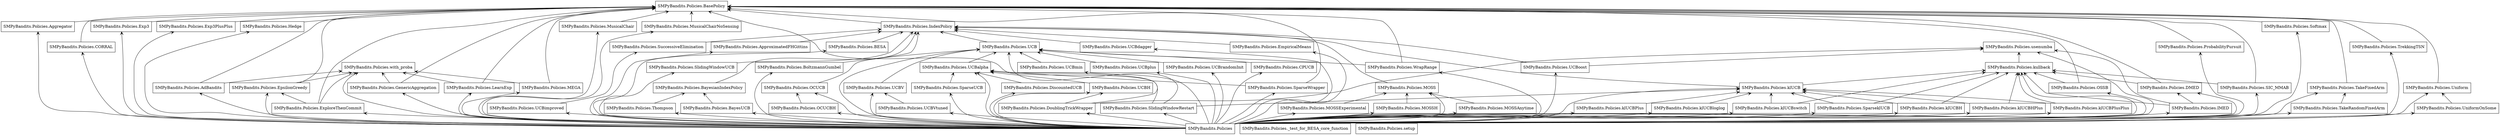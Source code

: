 digraph "packages_SMPyBandits.Policies" {
charset="utf-8"
rankdir=BT
"0" [label="SMPyBandits.Policies", shape="box"];
"1" [label="SMPyBandits.Policies.AdBandits", shape="box"];
"2" [label="SMPyBandits.Policies.Aggregator", shape="box"];
"3" [label="SMPyBandits.Policies.ApproximatedFHGittins", shape="box"];
"4" [label="SMPyBandits.Policies.BESA", shape="box"];
"5" [label="SMPyBandits.Policies.BasePolicy", shape="box"];
"6" [label="SMPyBandits.Policies.BayesUCB", shape="box"];
"7" [label="SMPyBandits.Policies.BayesianIndexPolicy", shape="box"];
"8" [label="SMPyBandits.Policies.BoltzmannGumbel", shape="box"];
"9" [label="SMPyBandits.Policies.CORRAL", shape="box"];
"10" [label="SMPyBandits.Policies.CPUCB", shape="box"];
"11" [label="SMPyBandits.Policies.DMED", shape="box"];
"12" [label="SMPyBandits.Policies.DiscountedUCB", shape="box"];
"13" [label="SMPyBandits.Policies.DoublingTrickWrapper", shape="box"];
"14" [label="SMPyBandits.Policies.EmpiricalMeans", shape="box"];
"15" [label="SMPyBandits.Policies.EpsilonGreedy", shape="box"];
"16" [label="SMPyBandits.Policies.Exp3", shape="box"];
"17" [label="SMPyBandits.Policies.Exp3PlusPlus", shape="box"];
"18" [label="SMPyBandits.Policies.ExploreThenCommit", shape="box"];
"19" [label="SMPyBandits.Policies.GenericAggregation", shape="box"];
"20" [label="SMPyBandits.Policies.Hedge", shape="box"];
"21" [label="SMPyBandits.Policies.IMED", shape="box"];
"22" [label="SMPyBandits.Policies.IndexPolicy", shape="box"];
"23" [label="SMPyBandits.Policies.LearnExp", shape="box"];
"24" [label="SMPyBandits.Policies.MEGA", shape="box"];
"25" [label="SMPyBandits.Policies.MOSS", shape="box"];
"26" [label="SMPyBandits.Policies.MOSSAnytime", shape="box"];
"27" [label="SMPyBandits.Policies.MOSSExperimental", shape="box"];
"28" [label="SMPyBandits.Policies.MOSSH", shape="box"];
"29" [label="SMPyBandits.Policies.MusicalChair", shape="box"];
"30" [label="SMPyBandits.Policies.MusicalChairNoSensing", shape="box"];
"31" [label="SMPyBandits.Policies.OCUCB", shape="box"];
"32" [label="SMPyBandits.Policies.OCUCBH", shape="box"];
"33" [label="SMPyBandits.Policies.OSSB", shape="box"];
"34" [label="SMPyBandits.Policies.ProbabilityPursuit", shape="box"];
"35" [label="SMPyBandits.Policies.SIC_MMAB", shape="box"];
"36" [label="SMPyBandits.Policies.SlidingWindowRestart", shape="box"];
"37" [label="SMPyBandits.Policies.SlidingWindowUCB", shape="box"];
"38" [label="SMPyBandits.Policies.Softmax", shape="box"];
"39" [label="SMPyBandits.Policies.SparseUCB", shape="box"];
"40" [label="SMPyBandits.Policies.SparseWrapper", shape="box"];
"41" [label="SMPyBandits.Policies.SparseklUCB", shape="box"];
"42" [label="SMPyBandits.Policies.SuccessiveElimination", shape="box"];
"43" [label="SMPyBandits.Policies.TakeFixedArm", shape="box"];
"44" [label="SMPyBandits.Policies.TakeRandomFixedArm", shape="box"];
"45" [label="SMPyBandits.Policies.Thompson", shape="box"];
"46" [label="SMPyBandits.Policies.TrekkingTSN", shape="box"];
"47" [label="SMPyBandits.Policies.UCB", shape="box"];
"48" [label="SMPyBandits.Policies.UCBH", shape="box"];
"49" [label="SMPyBandits.Policies.UCBV", shape="box"];
"50" [label="SMPyBandits.Policies.UCBVtuned", shape="box"];
"51" [label="SMPyBandits.Policies.UCBalpha", shape="box"];
"52" [label="SMPyBandits.Policies.UCBdagger", shape="box"];
"53" [label="SMPyBandits.Policies.UCBimproved", shape="box"];
"54" [label="SMPyBandits.Policies.UCBmin", shape="box"];
"55" [label="SMPyBandits.Policies.UCBoost", shape="box"];
"56" [label="SMPyBandits.Policies.UCBplus", shape="box"];
"57" [label="SMPyBandits.Policies.UCBrandomInit", shape="box"];
"58" [label="SMPyBandits.Policies.Uniform", shape="box"];
"59" [label="SMPyBandits.Policies.UniformOnSome", shape="box"];
"60" [label="SMPyBandits.Policies.WrapRange", shape="box"];
"61" [label="SMPyBandits.Policies._test_for_BESA_core_function", shape="box"];
"62" [label="SMPyBandits.Policies.klUCB", shape="box"];
"63" [label="SMPyBandits.Policies.klUCBH", shape="box"];
"64" [label="SMPyBandits.Policies.klUCBHPlus", shape="box"];
"65" [label="SMPyBandits.Policies.klUCBPlus", shape="box"];
"66" [label="SMPyBandits.Policies.klUCBPlusPlus", shape="box"];
"67" [label="SMPyBandits.Policies.klUCBloglog", shape="box"];
"68" [label="SMPyBandits.Policies.klUCBswitch", shape="box"];
"69" [label="SMPyBandits.Policies.kullback", shape="box"];
"70" [label="SMPyBandits.Policies.setup", shape="box"];
"71" [label="SMPyBandits.Policies.usenumba", shape="box"];
"72" [label="SMPyBandits.Policies.with_proba", shape="box"];
"0" -> "1" [arrowhead="open", arrowtail="none"];
"0" -> "2" [arrowhead="open", arrowtail="none"];
"0" -> "3" [arrowhead="open", arrowtail="none"];
"0" -> "4" [arrowhead="open", arrowtail="none"];
"0" -> "6" [arrowhead="open", arrowtail="none"];
"0" -> "8" [arrowhead="open", arrowtail="none"];
"0" -> "9" [arrowhead="open", arrowtail="none"];
"0" -> "10" [arrowhead="open", arrowtail="none"];
"0" -> "11" [arrowhead="open", arrowtail="none"];
"0" -> "12" [arrowhead="open", arrowtail="none"];
"0" -> "13" [arrowhead="open", arrowtail="none"];
"0" -> "14" [arrowhead="open", arrowtail="none"];
"0" -> "15" [arrowhead="open", arrowtail="none"];
"0" -> "16" [arrowhead="open", arrowtail="none"];
"0" -> "17" [arrowhead="open", arrowtail="none"];
"0" -> "18" [arrowhead="open", arrowtail="none"];
"0" -> "19" [arrowhead="open", arrowtail="none"];
"0" -> "20" [arrowhead="open", arrowtail="none"];
"0" -> "21" [arrowhead="open", arrowtail="none"];
"0" -> "23" [arrowhead="open", arrowtail="none"];
"0" -> "24" [arrowhead="open", arrowtail="none"];
"0" -> "25" [arrowhead="open", arrowtail="none"];
"0" -> "26" [arrowhead="open", arrowtail="none"];
"0" -> "27" [arrowhead="open", arrowtail="none"];
"0" -> "28" [arrowhead="open", arrowtail="none"];
"0" -> "29" [arrowhead="open", arrowtail="none"];
"0" -> "30" [arrowhead="open", arrowtail="none"];
"0" -> "31" [arrowhead="open", arrowtail="none"];
"0" -> "32" [arrowhead="open", arrowtail="none"];
"0" -> "33" [arrowhead="open", arrowtail="none"];
"0" -> "34" [arrowhead="open", arrowtail="none"];
"0" -> "35" [arrowhead="open", arrowtail="none"];
"0" -> "36" [arrowhead="open", arrowtail="none"];
"0" -> "37" [arrowhead="open", arrowtail="none"];
"0" -> "38" [arrowhead="open", arrowtail="none"];
"0" -> "39" [arrowhead="open", arrowtail="none"];
"0" -> "40" [arrowhead="open", arrowtail="none"];
"0" -> "41" [arrowhead="open", arrowtail="none"];
"0" -> "43" [arrowhead="open", arrowtail="none"];
"0" -> "44" [arrowhead="open", arrowtail="none"];
"0" -> "45" [arrowhead="open", arrowtail="none"];
"0" -> "46" [arrowhead="open", arrowtail="none"];
"0" -> "47" [arrowhead="open", arrowtail="none"];
"0" -> "48" [arrowhead="open", arrowtail="none"];
"0" -> "49" [arrowhead="open", arrowtail="none"];
"0" -> "50" [arrowhead="open", arrowtail="none"];
"0" -> "51" [arrowhead="open", arrowtail="none"];
"0" -> "52" [arrowhead="open", arrowtail="none"];
"0" -> "53" [arrowhead="open", arrowtail="none"];
"0" -> "54" [arrowhead="open", arrowtail="none"];
"0" -> "55" [arrowhead="open", arrowtail="none"];
"0" -> "56" [arrowhead="open", arrowtail="none"];
"0" -> "57" [arrowhead="open", arrowtail="none"];
"0" -> "58" [arrowhead="open", arrowtail="none"];
"0" -> "59" [arrowhead="open", arrowtail="none"];
"0" -> "60" [arrowhead="open", arrowtail="none"];
"0" -> "62" [arrowhead="open", arrowtail="none"];
"0" -> "63" [arrowhead="open", arrowtail="none"];
"0" -> "64" [arrowhead="open", arrowtail="none"];
"0" -> "65" [arrowhead="open", arrowtail="none"];
"0" -> "66" [arrowhead="open", arrowtail="none"];
"0" -> "67" [arrowhead="open", arrowtail="none"];
"0" -> "68" [arrowhead="open", arrowtail="none"];
"0" -> "69" [arrowhead="open", arrowtail="none"];
"0" -> "71" [arrowhead="open", arrowtail="none"];
"0" -> "72" [arrowhead="open", arrowtail="none"];
"1" -> "5" [arrowhead="open", arrowtail="none"];
"1" -> "72" [arrowhead="open", arrowtail="none"];
"2" -> "5" [arrowhead="open", arrowtail="none"];
"3" -> "22" [arrowhead="open", arrowtail="none"];
"4" -> "22" [arrowhead="open", arrowtail="none"];
"6" -> "7" [arrowhead="open", arrowtail="none"];
"7" -> "22" [arrowhead="open", arrowtail="none"];
"8" -> "22" [arrowhead="open", arrowtail="none"];
"9" -> "5" [arrowhead="open", arrowtail="none"];
"10" -> "47" [arrowhead="open", arrowtail="none"];
"11" -> "5" [arrowhead="open", arrowtail="none"];
"11" -> "69" [arrowhead="open", arrowtail="none"];
"12" -> "51" [arrowhead="open", arrowtail="none"];
"13" -> "5" [arrowhead="open", arrowtail="none"];
"13" -> "48" [arrowhead="open", arrowtail="none"];
"13" -> "71" [arrowhead="open", arrowtail="none"];
"14" -> "22" [arrowhead="open", arrowtail="none"];
"15" -> "5" [arrowhead="open", arrowtail="none"];
"15" -> "72" [arrowhead="open", arrowtail="none"];
"16" -> "5" [arrowhead="open", arrowtail="none"];
"17" -> "5" [arrowhead="open", arrowtail="none"];
"18" -> "5" [arrowhead="open", arrowtail="none"];
"18" -> "15" [arrowhead="open", arrowtail="none"];
"18" -> "72" [arrowhead="open", arrowtail="none"];
"19" -> "5" [arrowhead="open", arrowtail="none"];
"19" -> "72" [arrowhead="open", arrowtail="none"];
"20" -> "5" [arrowhead="open", arrowtail="none"];
"21" -> "11" [arrowhead="open", arrowtail="none"];
"21" -> "69" [arrowhead="open", arrowtail="none"];
"21" -> "71" [arrowhead="open", arrowtail="none"];
"22" -> "5" [arrowhead="open", arrowtail="none"];
"23" -> "5" [arrowhead="open", arrowtail="none"];
"23" -> "72" [arrowhead="open", arrowtail="none"];
"24" -> "5" [arrowhead="open", arrowtail="none"];
"24" -> "72" [arrowhead="open", arrowtail="none"];
"25" -> "22" [arrowhead="open", arrowtail="none"];
"26" -> "25" [arrowhead="open", arrowtail="none"];
"27" -> "25" [arrowhead="open", arrowtail="none"];
"28" -> "25" [arrowhead="open", arrowtail="none"];
"29" -> "5" [arrowhead="open", arrowtail="none"];
"30" -> "5" [arrowhead="open", arrowtail="none"];
"31" -> "47" [arrowhead="open", arrowtail="none"];
"32" -> "31" [arrowhead="open", arrowtail="none"];
"33" -> "5" [arrowhead="open", arrowtail="none"];
"33" -> "69" [arrowhead="open", arrowtail="none"];
"34" -> "5" [arrowhead="open", arrowtail="none"];
"35" -> "5" [arrowhead="open", arrowtail="none"];
"35" -> "69" [arrowhead="open", arrowtail="none"];
"36" -> "47" [arrowhead="open", arrowtail="none"];
"36" -> "51" [arrowhead="open", arrowtail="none"];
"36" -> "62" [arrowhead="open", arrowtail="none"];
"37" -> "22" [arrowhead="open", arrowtail="none"];
"38" -> "5" [arrowhead="open", arrowtail="none"];
"39" -> "51" [arrowhead="open", arrowtail="none"];
"40" -> "5" [arrowhead="open", arrowtail="none"];
"40" -> "51" [arrowhead="open", arrowtail="none"];
"41" -> "62" [arrowhead="open", arrowtail="none"];
"41" -> "69" [arrowhead="open", arrowtail="none"];
"42" -> "22" [arrowhead="open", arrowtail="none"];
"43" -> "5" [arrowhead="open", arrowtail="none"];
"44" -> "43" [arrowhead="open", arrowtail="none"];
"45" -> "7" [arrowhead="open", arrowtail="none"];
"46" -> "5" [arrowhead="open", arrowtail="none"];
"47" -> "22" [arrowhead="open", arrowtail="none"];
"48" -> "51" [arrowhead="open", arrowtail="none"];
"49" -> "47" [arrowhead="open", arrowtail="none"];
"50" -> "49" [arrowhead="open", arrowtail="none"];
"51" -> "47" [arrowhead="open", arrowtail="none"];
"52" -> "22" [arrowhead="open", arrowtail="none"];
"53" -> "42" [arrowhead="open", arrowtail="none"];
"54" -> "47" [arrowhead="open", arrowtail="none"];
"55" -> "22" [arrowhead="open", arrowtail="none"];
"55" -> "71" [arrowhead="open", arrowtail="none"];
"56" -> "47" [arrowhead="open", arrowtail="none"];
"57" -> "47" [arrowhead="open", arrowtail="none"];
"58" -> "5" [arrowhead="open", arrowtail="none"];
"59" -> "58" [arrowhead="open", arrowtail="none"];
"60" -> "5" [arrowhead="open", arrowtail="none"];
"60" -> "47" [arrowhead="open", arrowtail="none"];
"62" -> "22" [arrowhead="open", arrowtail="none"];
"62" -> "69" [arrowhead="open", arrowtail="none"];
"63" -> "62" [arrowhead="open", arrowtail="none"];
"63" -> "69" [arrowhead="open", arrowtail="none"];
"64" -> "62" [arrowhead="open", arrowtail="none"];
"64" -> "69" [arrowhead="open", arrowtail="none"];
"65" -> "62" [arrowhead="open", arrowtail="none"];
"66" -> "62" [arrowhead="open", arrowtail="none"];
"66" -> "69" [arrowhead="open", arrowtail="none"];
"67" -> "62" [arrowhead="open", arrowtail="none"];
"68" -> "62" [arrowhead="open", arrowtail="none"];
"68" -> "69" [arrowhead="open", arrowtail="none"];
"69" -> "71" [arrowhead="open", arrowtail="none"];
}
